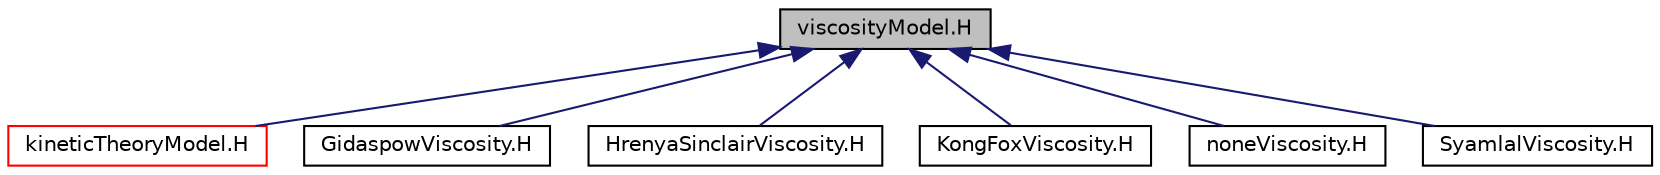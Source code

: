 digraph "viscosityModel.H"
{
  bgcolor="transparent";
  edge [fontname="Helvetica",fontsize="10",labelfontname="Helvetica",labelfontsize="10"];
  node [fontname="Helvetica",fontsize="10",shape=record];
  Node6 [label="viscosityModel.H",height=0.2,width=0.4,color="black", fillcolor="grey75", style="filled", fontcolor="black"];
  Node6 -> Node7 [dir="back",color="midnightblue",fontsize="10",style="solid",fontname="Helvetica"];
  Node7 [label="kineticTheoryModel.H",height=0.2,width=0.4,color="red",URL="$a01403.html"];
  Node6 -> Node12 [dir="back",color="midnightblue",fontsize="10",style="solid",fontname="Helvetica"];
  Node12 [label="GidaspowViscosity.H",height=0.2,width=0.4,color="black",URL="$a01532.html"];
  Node6 -> Node13 [dir="back",color="midnightblue",fontsize="10",style="solid",fontname="Helvetica"];
  Node13 [label="HrenyaSinclairViscosity.H",height=0.2,width=0.4,color="black",URL="$a01538.html"];
  Node6 -> Node14 [dir="back",color="midnightblue",fontsize="10",style="solid",fontname="Helvetica"];
  Node14 [label="KongFoxViscosity.H",height=0.2,width=0.4,color="black",URL="$a01544.html"];
  Node6 -> Node15 [dir="back",color="midnightblue",fontsize="10",style="solid",fontname="Helvetica"];
  Node15 [label="noneViscosity.H",height=0.2,width=0.4,color="black",URL="$a01550.html"];
  Node6 -> Node16 [dir="back",color="midnightblue",fontsize="10",style="solid",fontname="Helvetica"];
  Node16 [label="SyamlalViscosity.H",height=0.2,width=0.4,color="black",URL="$a01556.html"];
}
